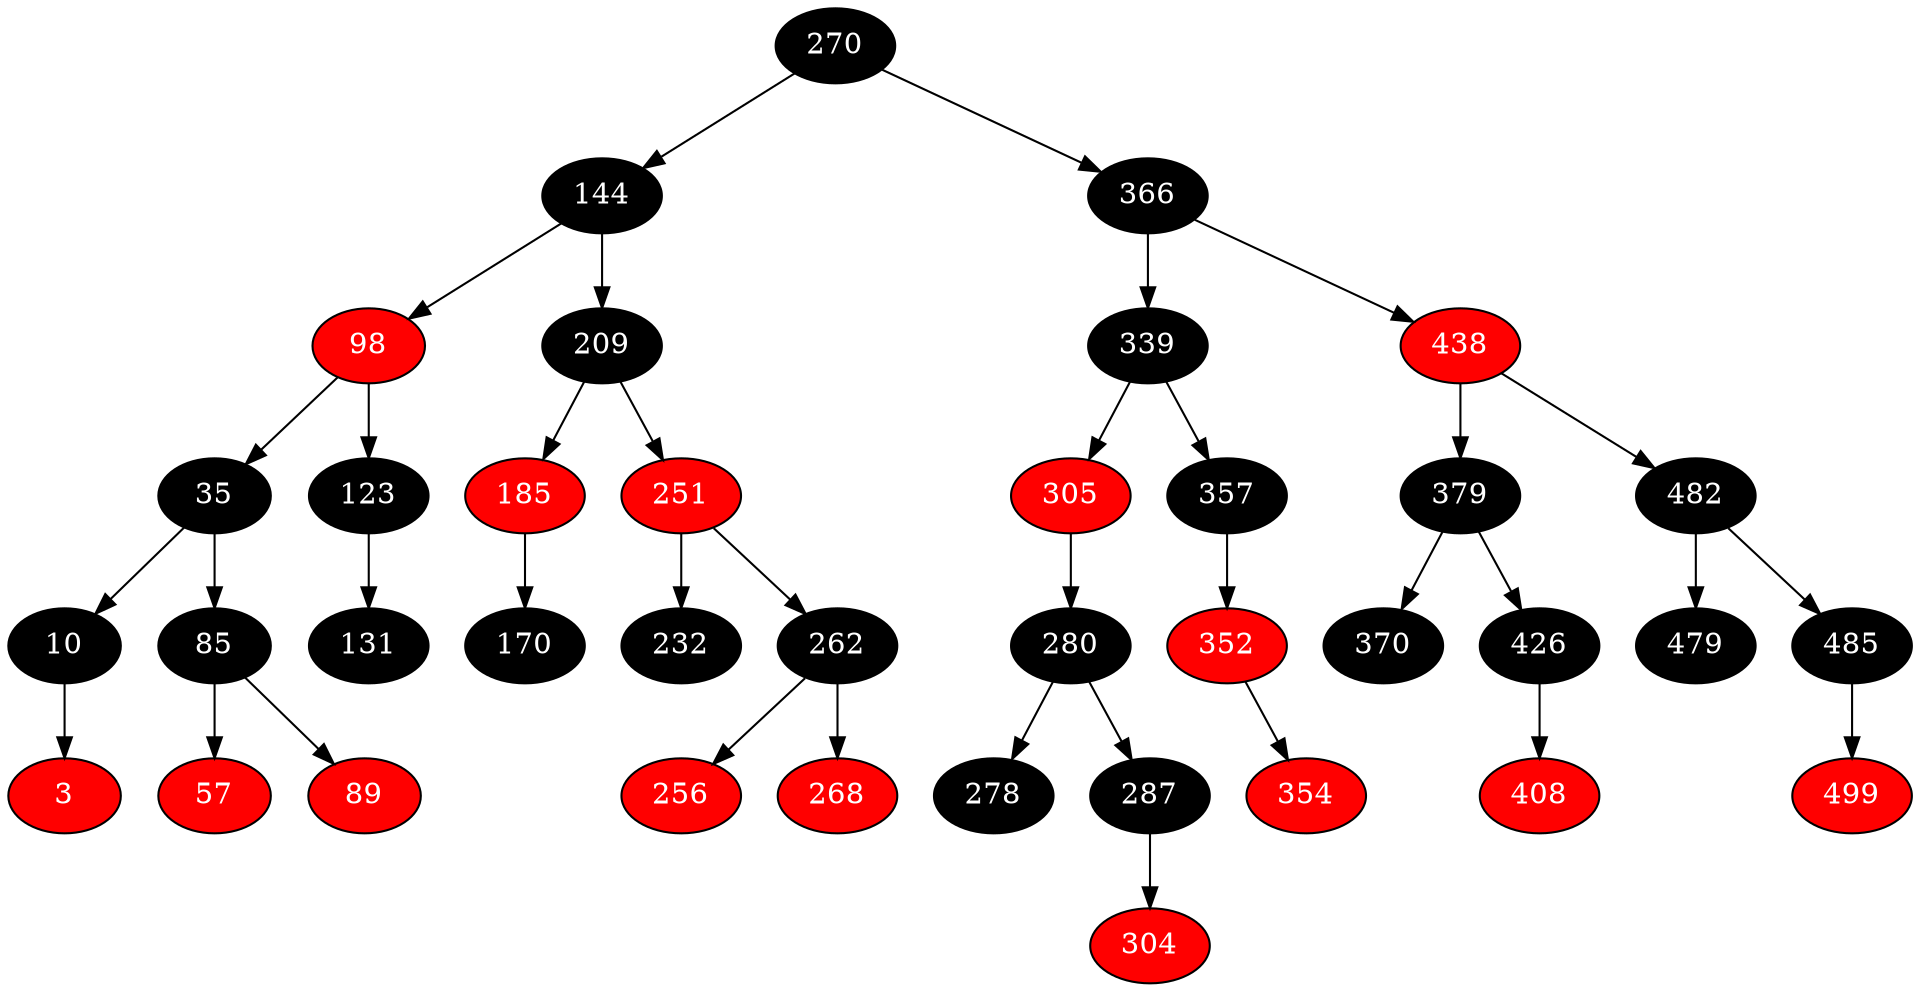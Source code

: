 digraph RadialTree {

	3 [style=filled, fillcolor = red, fontcolor = white]
	10 [style=filled, fillcolor = black, fontcolor = white]
	3 [style=filled, fillcolor = red, fontcolor = white]
	10 -> 3
	57 [style=filled, fillcolor = red, fontcolor = white]
	89 [style=filled, fillcolor = red, fontcolor = white]
	85 [style=filled, fillcolor = black, fontcolor = white]
	57 [style=filled, fillcolor = red, fontcolor = white]
	85 -> 57
	89 [style=filled, fillcolor = red, fontcolor = white]
	85 -> 89
	35 [style=filled, fillcolor = black, fontcolor = white]
	10 [style=filled, fillcolor = black, fontcolor = white]
	35 -> 10
	85 [style=filled, fillcolor = black, fontcolor = white]
	35 -> 85
	131 [style=filled, fillcolor = black, fontcolor = white]
	123 [style=filled, fillcolor = black, fontcolor = white]
	131 [style=filled, fillcolor = black, fontcolor = white]
	123 -> 131
	98 [style=filled, fillcolor = red, fontcolor = white]
	35 [style=filled, fillcolor = black, fontcolor = white]
	98 -> 35
	123 [style=filled, fillcolor = black, fontcolor = white]
	98 -> 123
	170 [style=filled, fillcolor = black, fontcolor = white]
	185 [style=filled, fillcolor = red, fontcolor = white]
	170 [style=filled, fillcolor = black, fontcolor = white]
	185 -> 170
	232 [style=filled, fillcolor = black, fontcolor = white]
	256 [style=filled, fillcolor = red, fontcolor = white]
	268 [style=filled, fillcolor = red, fontcolor = white]
	262 [style=filled, fillcolor = black, fontcolor = white]
	256 [style=filled, fillcolor = red, fontcolor = white]
	262 -> 256
	268 [style=filled, fillcolor = red, fontcolor = white]
	262 -> 268
	251 [style=filled, fillcolor = red, fontcolor = white]
	232 [style=filled, fillcolor = black, fontcolor = white]
	251 -> 232
	262 [style=filled, fillcolor = black, fontcolor = white]
	251 -> 262
	209 [style=filled, fillcolor = black, fontcolor = white]
	185 [style=filled, fillcolor = red, fontcolor = white]
	209 -> 185
	251 [style=filled, fillcolor = red, fontcolor = white]
	209 -> 251
	144 [style=filled, fillcolor = black, fontcolor = white]
	98 [style=filled, fillcolor = red, fontcolor = white]
	144 -> 98
	209 [style=filled, fillcolor = black, fontcolor = white]
	144 -> 209
	278 [style=filled, fillcolor = black, fontcolor = white]
	304 [style=filled, fillcolor = red, fontcolor = white]
	287 [style=filled, fillcolor = black, fontcolor = white]
	304 [style=filled, fillcolor = red, fontcolor = white]
	287 -> 304
	280 [style=filled, fillcolor = black, fontcolor = white]
	278 [style=filled, fillcolor = black, fontcolor = white]
	280 -> 278
	287 [style=filled, fillcolor = black, fontcolor = white]
	280 -> 287
	305 [style=filled, fillcolor = red, fontcolor = white]
	280 [style=filled, fillcolor = black, fontcolor = white]
	305 -> 280
	354 [style=filled, fillcolor = red, fontcolor = white]
	352 [style=filled, fillcolor = red, fontcolor = white]
	354 [style=filled, fillcolor = red, fontcolor = white]
	352 -> 354
	357 [style=filled, fillcolor = black, fontcolor = white]
	352 [style=filled, fillcolor = red, fontcolor = white]
	357 -> 352
	339 [style=filled, fillcolor = black, fontcolor = white]
	305 [style=filled, fillcolor = red, fontcolor = white]
	339 -> 305
	357 [style=filled, fillcolor = black, fontcolor = white]
	339 -> 357
	370 [style=filled, fillcolor = black, fontcolor = white]
	408 [style=filled, fillcolor = red, fontcolor = white]
	426 [style=filled, fillcolor = black, fontcolor = white]
	408 [style=filled, fillcolor = red, fontcolor = white]
	426 -> 408
	379 [style=filled, fillcolor = black, fontcolor = white]
	370 [style=filled, fillcolor = black, fontcolor = white]
	379 -> 370
	426 [style=filled, fillcolor = black, fontcolor = white]
	379 -> 426
	479 [style=filled, fillcolor = black, fontcolor = white]
	499 [style=filled, fillcolor = red, fontcolor = white]
	485 [style=filled, fillcolor = black, fontcolor = white]
	499 [style=filled, fillcolor = red, fontcolor = white]
	485 -> 499
	482 [style=filled, fillcolor = black, fontcolor = white]
	479 [style=filled, fillcolor = black, fontcolor = white]
	482 -> 479
	485 [style=filled, fillcolor = black, fontcolor = white]
	482 -> 485
	438 [style=filled, fillcolor = red, fontcolor = white]
	379 [style=filled, fillcolor = black, fontcolor = white]
	438 -> 379
	482 [style=filled, fillcolor = black, fontcolor = white]
	438 -> 482
	366 [style=filled, fillcolor = black, fontcolor = white]
	339 [style=filled, fillcolor = black, fontcolor = white]
	366 -> 339
	438 [style=filled, fillcolor = red, fontcolor = white]
	366 -> 438
	270 [style=filled, fillcolor = black, fontcolor = white]
	144 [style=filled, fillcolor = black, fontcolor = white]
	270 -> 144
	366 [style=filled, fillcolor = black, fontcolor = white]
	270 -> 366
}